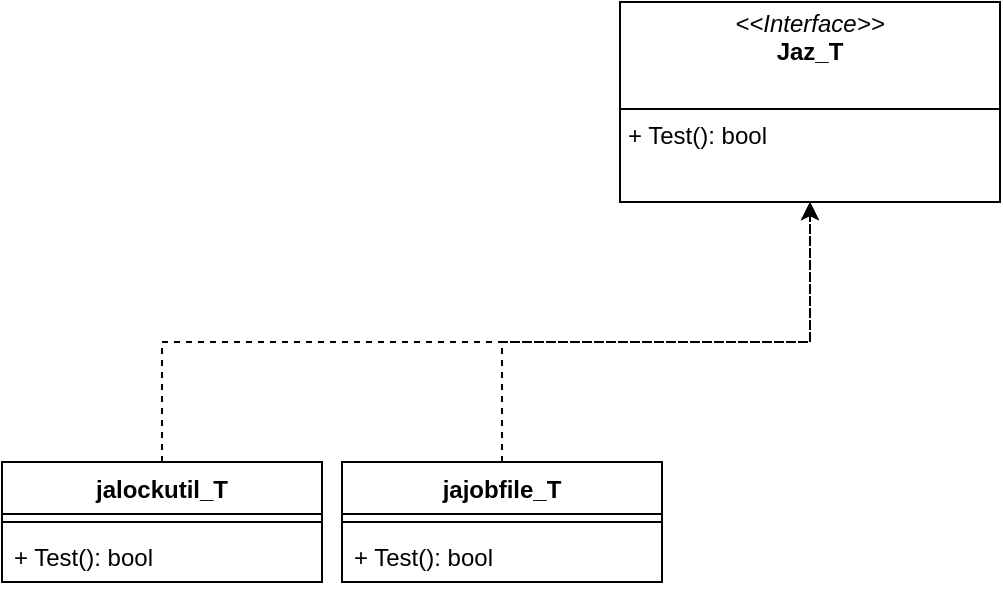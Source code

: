 <mxfile version="24.3.1" type="github">
  <diagram id="C5RBs43oDa-KdzZeNtuy" name="Page-1">
    <mxGraphModel dx="1434" dy="756" grid="1" gridSize="10" guides="1" tooltips="1" connect="1" arrows="1" fold="1" page="1" pageScale="1" pageWidth="827" pageHeight="1169" math="0" shadow="0">
      <root>
        <mxCell id="WIyWlLk6GJQsqaUBKTNV-0" />
        <mxCell id="WIyWlLk6GJQsqaUBKTNV-1" parent="WIyWlLk6GJQsqaUBKTNV-0" />
        <mxCell id="TD_bzpeAfKq-mZQVqqtR-2" value="&lt;p style=&quot;margin:0px;margin-top:4px;text-align:center;&quot;&gt;&lt;i&gt;&amp;lt;&amp;lt;Interface&amp;gt;&amp;gt;&lt;/i&gt;&lt;br&gt;&lt;b&gt;Jaz_T&lt;/b&gt;&lt;/p&gt;&lt;br&gt;&lt;hr style=&quot;border-style:solid;&quot; size=&quot;1&quot;&gt;&lt;p style=&quot;margin:0px;margin-left:4px;&quot;&gt;+ Test(): bool&lt;br&gt;&lt;/p&gt;" style="verticalAlign=top;align=left;overflow=fill;html=1;whiteSpace=wrap;" vertex="1" parent="WIyWlLk6GJQsqaUBKTNV-1">
          <mxGeometry x="319" y="90" width="190" height="100" as="geometry" />
        </mxCell>
        <mxCell id="TD_bzpeAfKq-mZQVqqtR-14" style="edgeStyle=orthogonalEdgeStyle;rounded=0;orthogonalLoop=1;jettySize=auto;html=1;entryX=0.5;entryY=1;entryDx=0;entryDy=0;dashed=1;" edge="1" parent="WIyWlLk6GJQsqaUBKTNV-1" source="TD_bzpeAfKq-mZQVqqtR-3" target="TD_bzpeAfKq-mZQVqqtR-2">
          <mxGeometry relative="1" as="geometry">
            <Array as="points">
              <mxPoint x="90" y="260" />
              <mxPoint x="414" y="260" />
            </Array>
          </mxGeometry>
        </mxCell>
        <mxCell id="TD_bzpeAfKq-mZQVqqtR-3" value="jalockutil_T" style="swimlane;fontStyle=1;align=center;verticalAlign=top;childLayout=stackLayout;horizontal=1;startSize=26;horizontalStack=0;resizeParent=1;resizeParentMax=0;resizeLast=0;collapsible=1;marginBottom=0;whiteSpace=wrap;html=1;" vertex="1" parent="WIyWlLk6GJQsqaUBKTNV-1">
          <mxGeometry x="10" y="320" width="160" height="60" as="geometry" />
        </mxCell>
        <mxCell id="TD_bzpeAfKq-mZQVqqtR-5" value="" style="line;strokeWidth=1;fillColor=none;align=left;verticalAlign=middle;spacingTop=-1;spacingLeft=3;spacingRight=3;rotatable=0;labelPosition=right;points=[];portConstraint=eastwest;strokeColor=inherit;" vertex="1" parent="TD_bzpeAfKq-mZQVqqtR-3">
          <mxGeometry y="26" width="160" height="8" as="geometry" />
        </mxCell>
        <mxCell id="TD_bzpeAfKq-mZQVqqtR-6" value="+ Test(): bool" style="text;strokeColor=none;fillColor=none;align=left;verticalAlign=top;spacingLeft=4;spacingRight=4;overflow=hidden;rotatable=0;points=[[0,0.5],[1,0.5]];portConstraint=eastwest;whiteSpace=wrap;html=1;" vertex="1" parent="TD_bzpeAfKq-mZQVqqtR-3">
          <mxGeometry y="34" width="160" height="26" as="geometry" />
        </mxCell>
        <mxCell id="TD_bzpeAfKq-mZQVqqtR-13" style="edgeStyle=orthogonalEdgeStyle;rounded=0;orthogonalLoop=1;jettySize=auto;html=1;entryX=0.5;entryY=1;entryDx=0;entryDy=0;dashed=1;" edge="1" parent="WIyWlLk6GJQsqaUBKTNV-1" source="TD_bzpeAfKq-mZQVqqtR-9" target="TD_bzpeAfKq-mZQVqqtR-2">
          <mxGeometry relative="1" as="geometry">
            <Array as="points">
              <mxPoint x="260" y="260" />
              <mxPoint x="414" y="260" />
            </Array>
          </mxGeometry>
        </mxCell>
        <mxCell id="TD_bzpeAfKq-mZQVqqtR-9" value="jajobfile_T" style="swimlane;fontStyle=1;align=center;verticalAlign=top;childLayout=stackLayout;horizontal=1;startSize=26;horizontalStack=0;resizeParent=1;resizeParentMax=0;resizeLast=0;collapsible=1;marginBottom=0;whiteSpace=wrap;html=1;" vertex="1" parent="WIyWlLk6GJQsqaUBKTNV-1">
          <mxGeometry x="180" y="320" width="160" height="60" as="geometry" />
        </mxCell>
        <mxCell id="TD_bzpeAfKq-mZQVqqtR-10" value="" style="line;strokeWidth=1;fillColor=none;align=left;verticalAlign=middle;spacingTop=-1;spacingLeft=3;spacingRight=3;rotatable=0;labelPosition=right;points=[];portConstraint=eastwest;strokeColor=inherit;" vertex="1" parent="TD_bzpeAfKq-mZQVqqtR-9">
          <mxGeometry y="26" width="160" height="8" as="geometry" />
        </mxCell>
        <mxCell id="TD_bzpeAfKq-mZQVqqtR-11" value="+ Test(): bool" style="text;strokeColor=none;fillColor=none;align=left;verticalAlign=top;spacingLeft=4;spacingRight=4;overflow=hidden;rotatable=0;points=[[0,0.5],[1,0.5]];portConstraint=eastwest;whiteSpace=wrap;html=1;" vertex="1" parent="TD_bzpeAfKq-mZQVqqtR-9">
          <mxGeometry y="34" width="160" height="26" as="geometry" />
        </mxCell>
      </root>
    </mxGraphModel>
  </diagram>
</mxfile>
